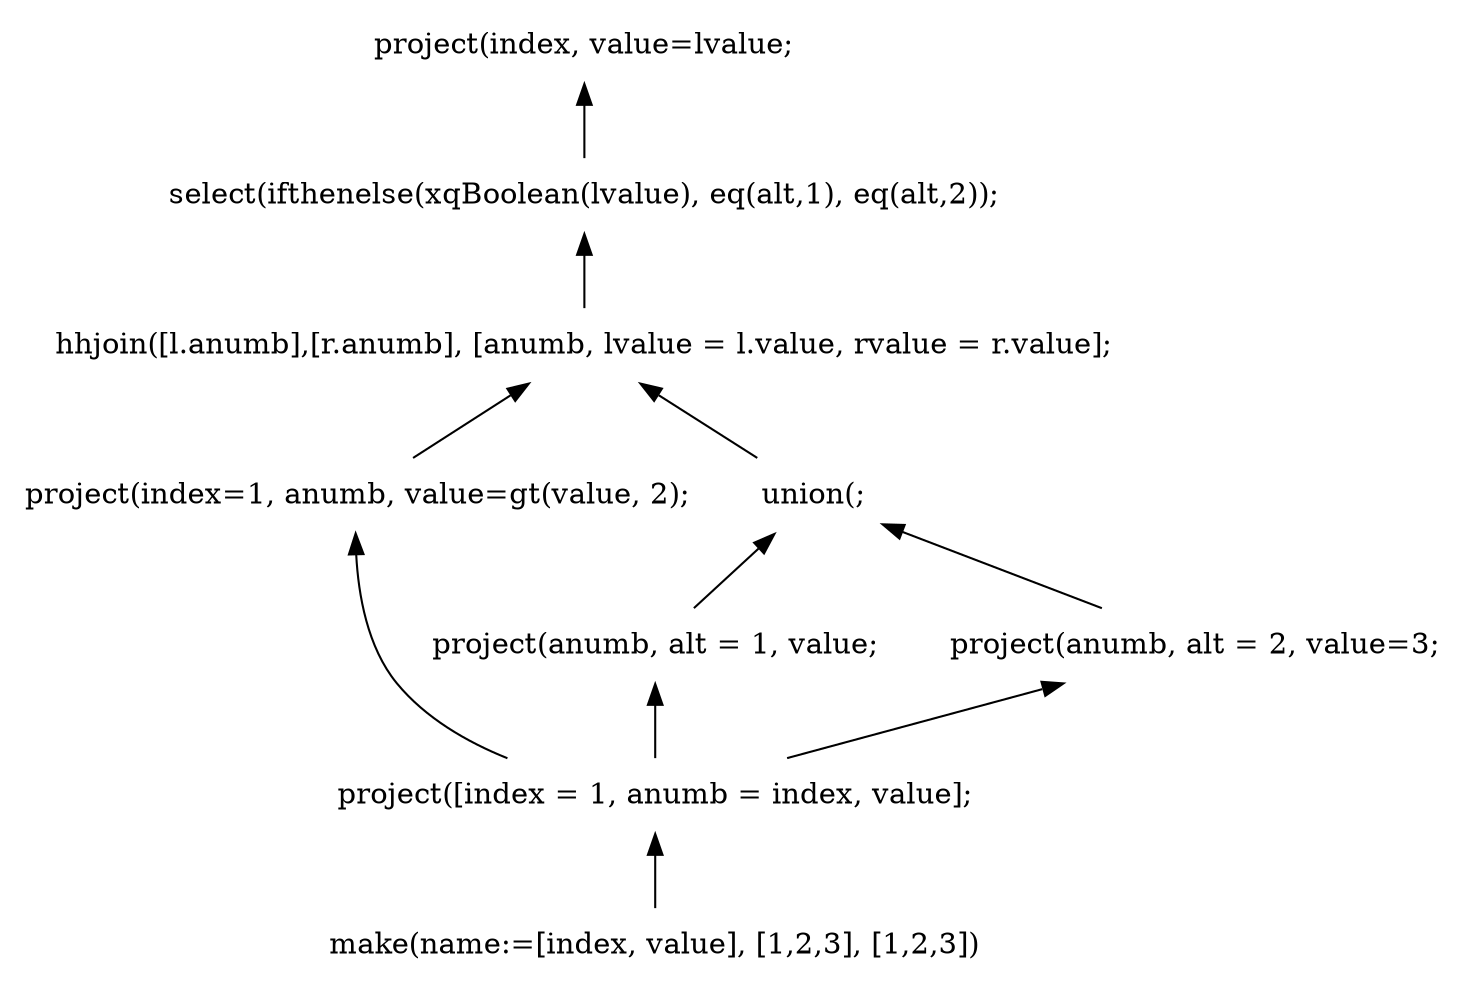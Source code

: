 digraph AST {
edge [color=black, dir=both, weight=1, fontcolor=black, fontname=Helvetica, arrowhead=none,arrowtail=normal]
node [shape=plaintext]

project123->make123
make123 [label="make(name:=[index, value], [1,2,3], [1,2,3])"]
//make2 [label="make(name:=[index, value],[1], [2])"]
project123 [label="project([index = 1, anumb = index, value];"]

project1 [label="project(index, value=lvalue;"]
project2 [label="project(anumb, alt = 1, value;"]
project3 [label="project(anumb, alt = 2, value=3;"]
project4 [label="project(index=1, anumb, value=gt(value, 2);"]

select1 [label="select(ifthenelse(xqBoolean(lvalue), eq(alt,1), eq(alt,2));"]

hhjoin1 [label="hhjoin([l.anumb],[r.anumb], [anumb, lvalue = l.value, rvalue = r.value];"]

union1 [label="union(;"]

project1->select1
  select1->hhjoin1
    hhjoin1->union1
      union1->project2
        project2->project123
      union1->project3
        project3->project123
    hhjoin1->project4
      project4->project123
}